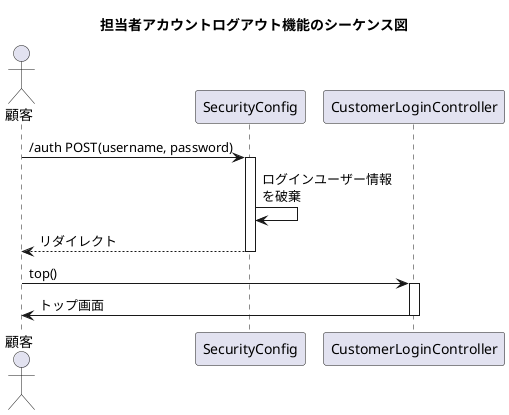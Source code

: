 @startuml

title 担当者アカウントログアウト機能のシーケンス図
actor "顧客" as user
participant "SecurityConfig" as config
participant "CustomerLoginController" as controller

user -> config++:/auth POST(username, password)
config -> config:ログインユーザー情報\nを破棄
config --> user--:リダイレクト
user -> controller++:top()
controller -> user--:トップ画面

@enduml